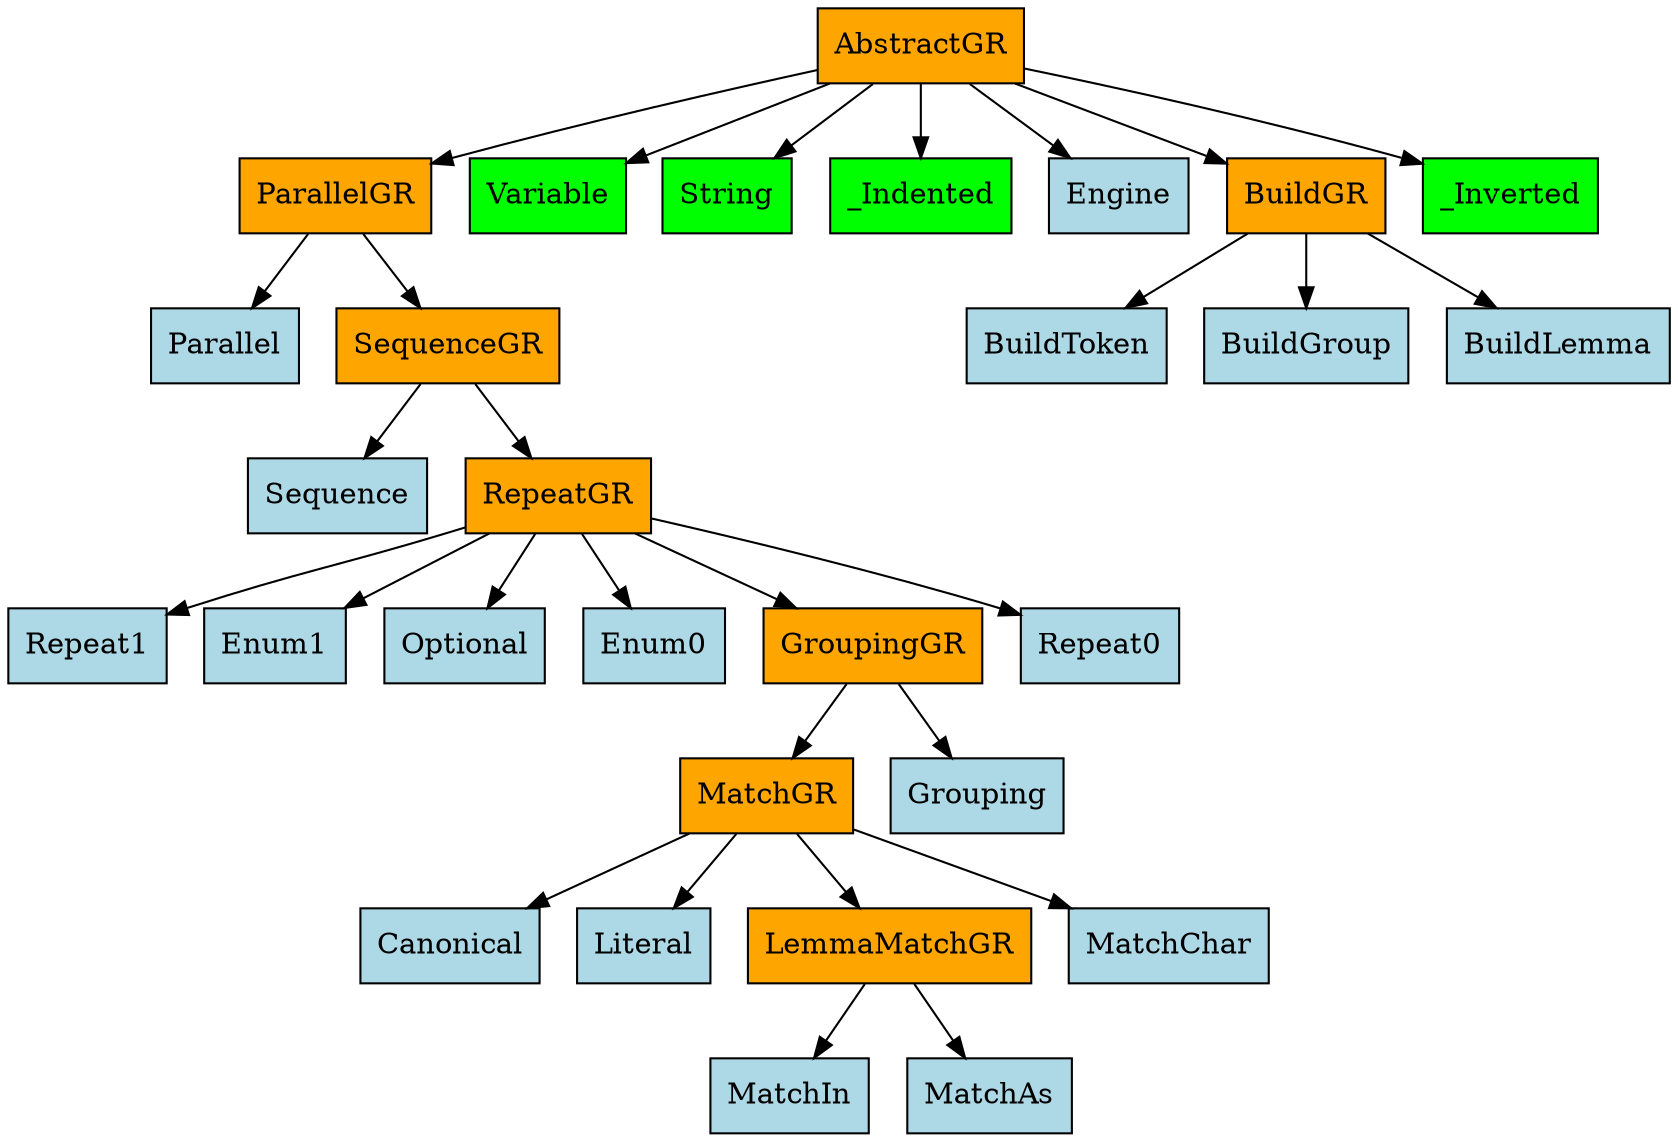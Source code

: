 digraph {
	0 [label=AbstractGR fillcolor=orange shape=rect style=filled]
	1 [label=ParallelGR fillcolor=orange shape=rect style=filled]
	2 [label=Variable fillcolor=lime shape=rect style=filled]
	3 [label=String fillcolor=lime shape=rect style=filled]
	4 [label=_Indented fillcolor=lime shape=rect style=filled]
	5 [label=Engine fillcolor=lightblue shape=rect style=filled]
	6 [label=BuildGR fillcolor=orange shape=rect style=filled]
	7 [label=_Inverted fillcolor=lime shape=rect style=filled]
	8 [label=BuildToken fillcolor=lightblue shape=rect style=filled]
	9 [label=BuildGroup fillcolor=lightblue shape=rect style=filled]
	10 [label=BuildLemma fillcolor=lightblue shape=rect style=filled]
	11 [label=Parallel fillcolor=lightblue shape=rect style=filled]
	12 [label=SequenceGR fillcolor=orange shape=rect style=filled]
	13 [label=Sequence fillcolor=lightblue shape=rect style=filled]
	14 [label=RepeatGR fillcolor=orange shape=rect style=filled]
	15 [label=Repeat1 fillcolor=lightblue shape=rect style=filled]
	16 [label=Enum1 fillcolor=lightblue shape=rect style=filled]
	17 [label=Optional fillcolor=lightblue shape=rect style=filled]
	18 [label=Enum0 fillcolor=lightblue shape=rect style=filled]
	19 [label=GroupingGR fillcolor=orange shape=rect style=filled]
	20 [label=Repeat0 fillcolor=lightblue shape=rect style=filled]
	21 [label=MatchGR fillcolor=orange shape=rect style=filled]
	22 [label=Grouping fillcolor=lightblue shape=rect style=filled]
	23 [label=Canonical fillcolor=lightblue shape=rect style=filled]
	24 [label=Literal fillcolor=lightblue shape=rect style=filled]
	25 [label=LemmaMatchGR fillcolor=orange shape=rect style=filled]
	26 [label=MatchChar fillcolor=lightblue shape=rect style=filled]
	27 [label=MatchIn fillcolor=lightblue shape=rect style=filled]
	28 [label=MatchAs fillcolor=lightblue shape=rect style=filled]
	0 -> 1
	0 -> 2
	0 -> 3
	0 -> 4
	0 -> 5
	0 -> 6
	0 -> 7
	6 -> 8
	6 -> 9
	6 -> 10
	1 -> 11
	1 -> 12
	12 -> 13
	12 -> 14
	14 -> 15
	14 -> 16
	14 -> 17
	14 -> 18
	14 -> 19
	14 -> 20
	19 -> 21
	19 -> 22
	21 -> 23
	21 -> 24
	21 -> 25
	21 -> 26
	25 -> 27
	25 -> 28
}
